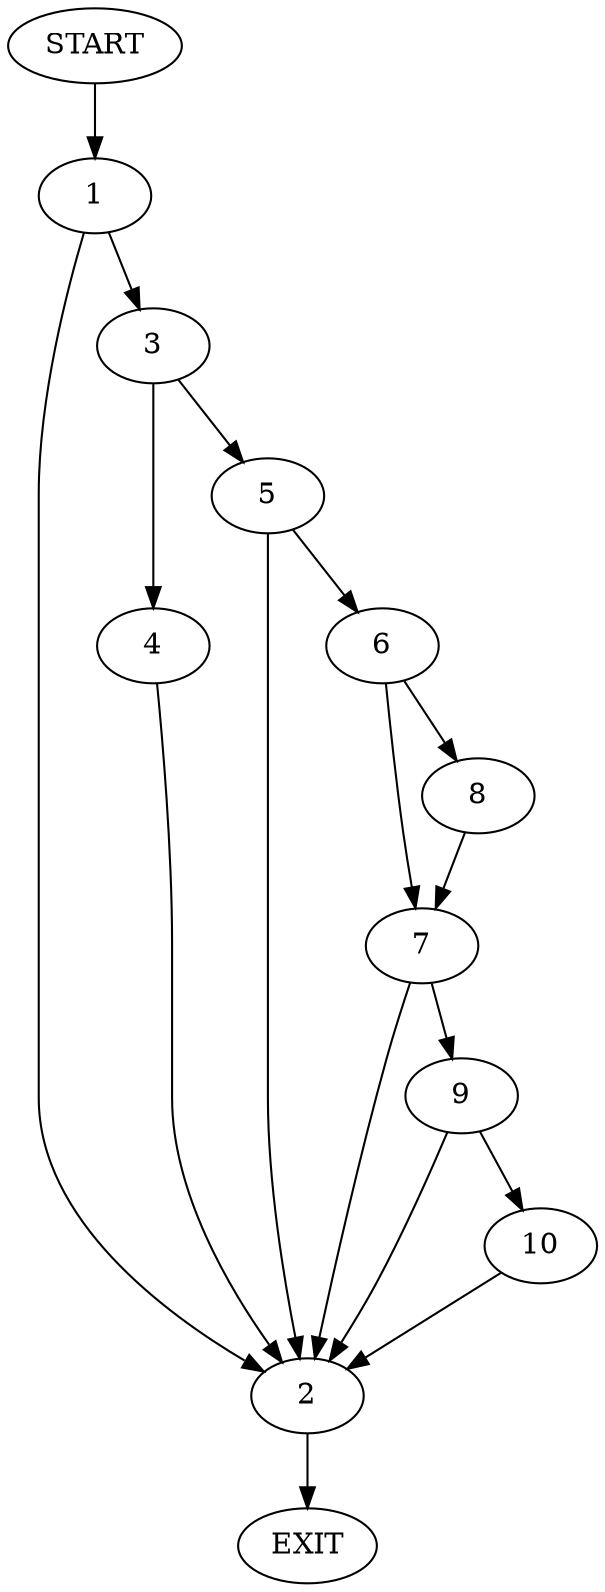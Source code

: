 digraph {
0 [label="START"];
1;
2;
3;
4;
5;
6;
7;
8;
9;
10;
11 [label="EXIT"];
0 -> 1;
1 -> 2;
1 -> 3;
2 -> 11;
3 -> 4;
3 -> 5;
4 -> 2;
5 -> 2;
5 -> 6;
6 -> 7;
6 -> 8;
8 -> 7;
7 -> 2;
7 -> 9;
9 -> 2;
9 -> 10;
10 -> 2;
}